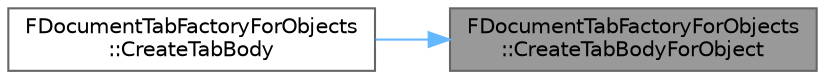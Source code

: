 digraph "FDocumentTabFactoryForObjects::CreateTabBodyForObject"
{
 // INTERACTIVE_SVG=YES
 // LATEX_PDF_SIZE
  bgcolor="transparent";
  edge [fontname=Helvetica,fontsize=10,labelfontname=Helvetica,labelfontsize=10];
  node [fontname=Helvetica,fontsize=10,shape=box,height=0.2,width=0.4];
  rankdir="RL";
  Node1 [id="Node000001",label="FDocumentTabFactoryForObjects\l::CreateTabBodyForObject",height=0.2,width=0.4,color="gray40", fillcolor="grey60", style="filled", fontcolor="black",tooltip=" "];
  Node1 -> Node2 [id="edge1_Node000001_Node000002",dir="back",color="steelblue1",style="solid",tooltip=" "];
  Node2 [id="Node000002",label="FDocumentTabFactoryForObjects\l::CreateTabBody",height=0.2,width=0.4,color="grey40", fillcolor="white", style="filled",URL="$d2/dd0/structFDocumentTabFactoryForObjects.html#aaad2b68e8f6cf00e0e90544c23abb10c",tooltip=" "];
}
